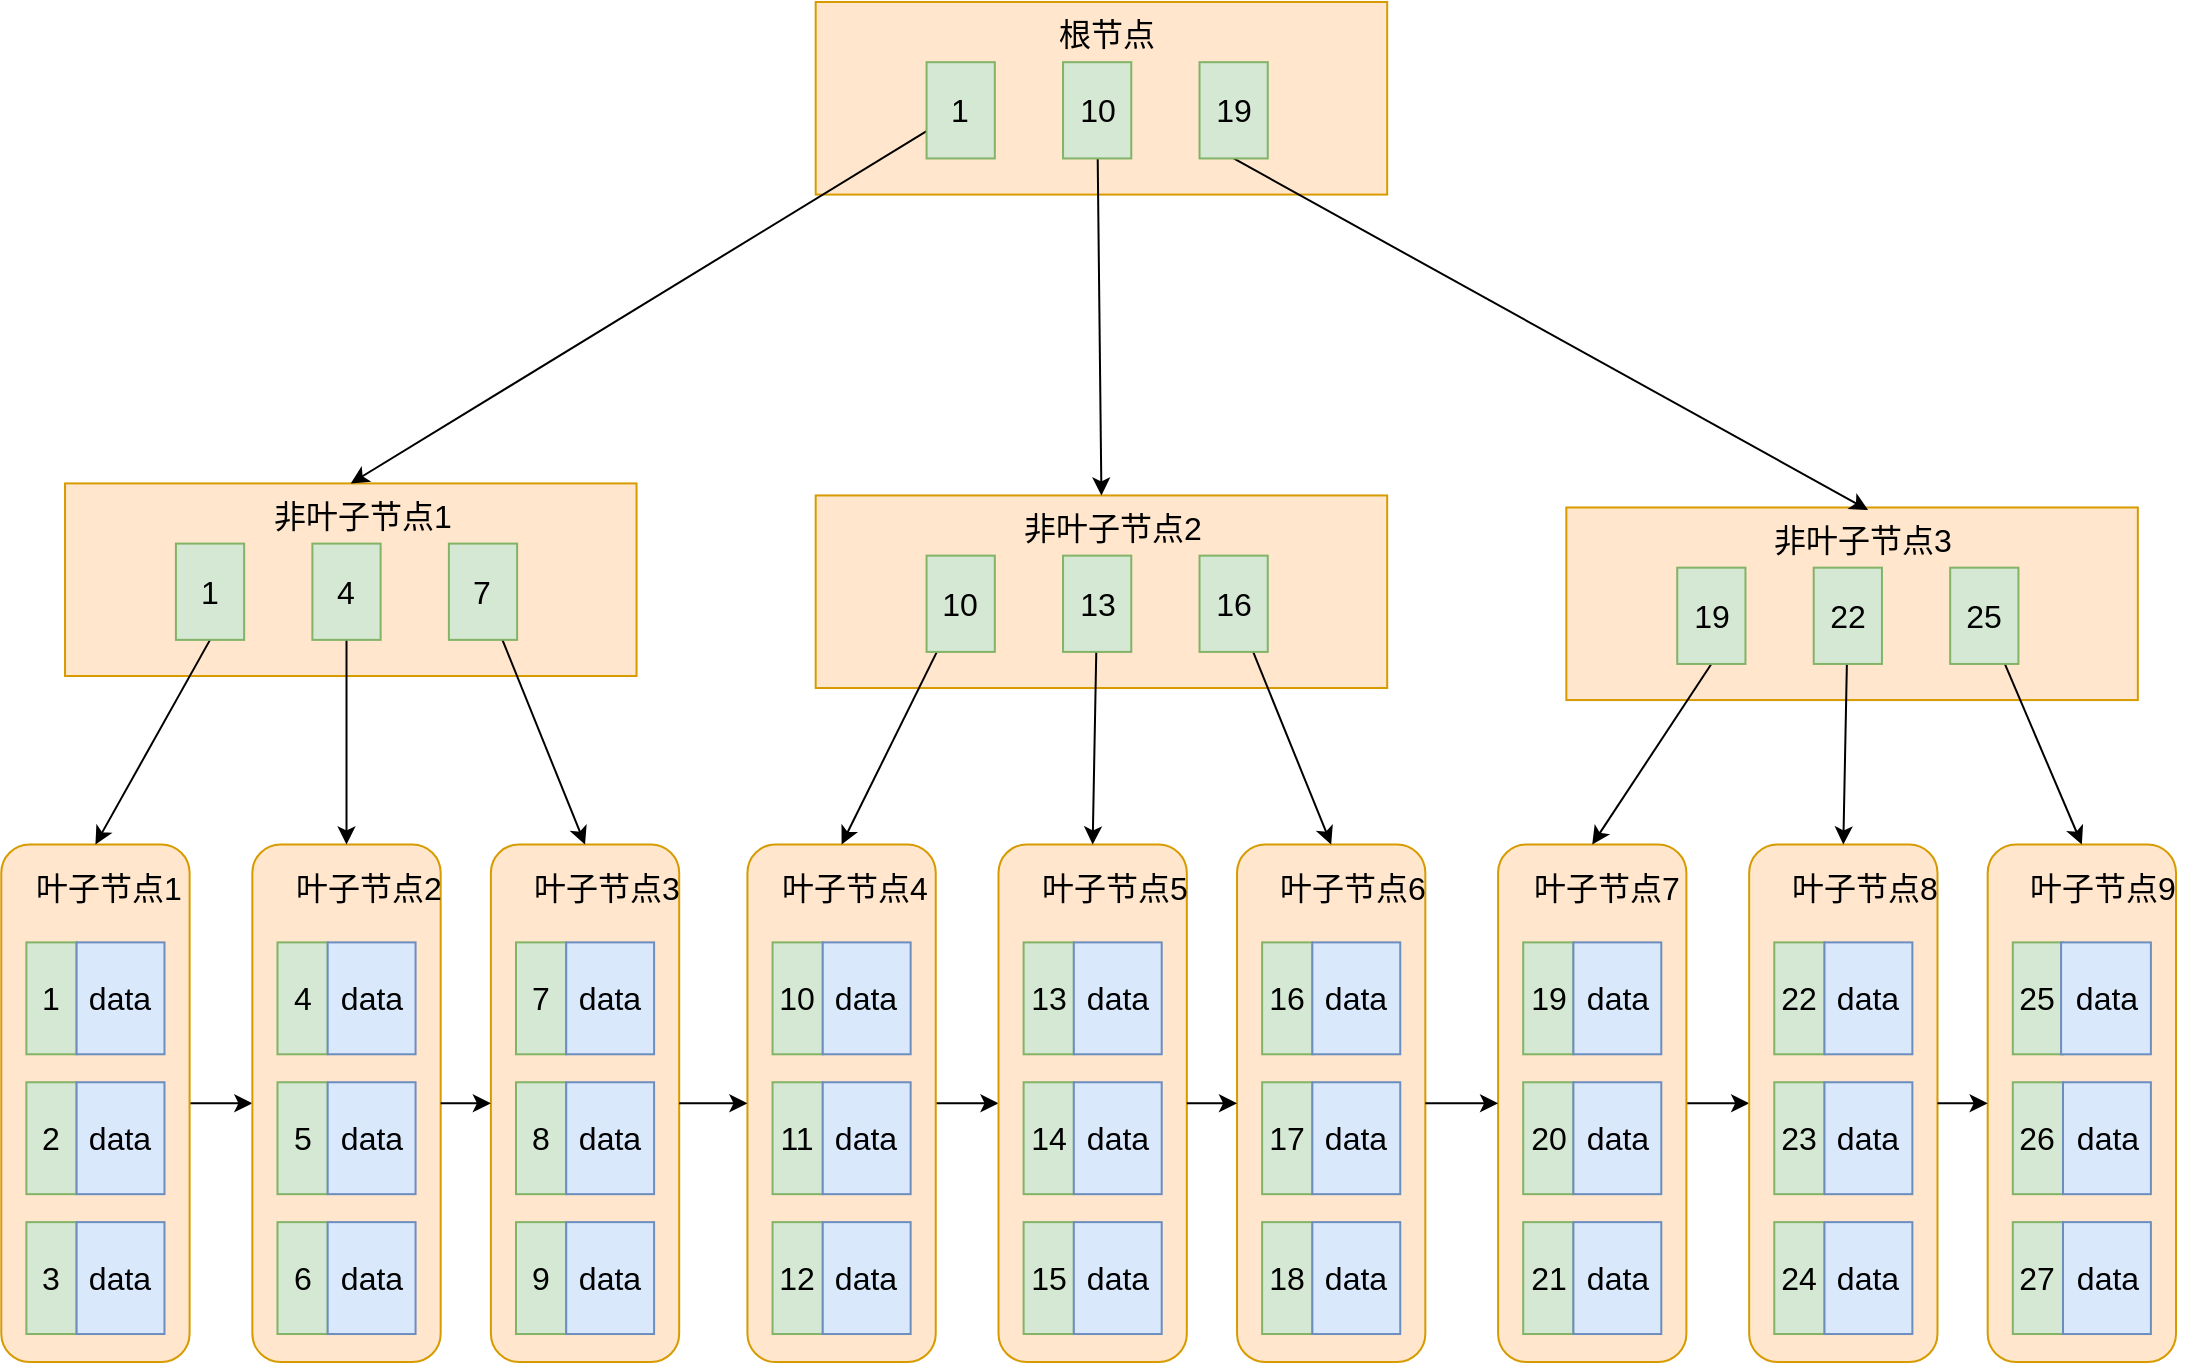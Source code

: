 <mxfile version="15.9.6" type="github">
  <diagram id="jwAzk1o8AVsPpnpvkqDc" name="Page-1">
    <mxGraphModel dx="1426" dy="1881" grid="1" gridSize="10" guides="1" tooltips="1" connect="1" arrows="1" fold="1" page="1" pageScale="1" pageWidth="827" pageHeight="1169" math="0" shadow="0">
      <root>
        <mxCell id="0" />
        <mxCell id="1" parent="0" />
        <mxCell id="VrDyhfGXfM7bItQIT4_n-161" value="" style="group" vertex="1" connectable="0" parent="1">
          <mxGeometry x="52.64" y="-60" width="1087.36" height="680" as="geometry" />
        </mxCell>
        <mxCell id="VrDyhfGXfM7bItQIT4_n-1" value="" style="rounded=0;whiteSpace=wrap;html=1;fontSize=16;fillColor=#ffe6cc;strokeColor=#d79b00;" vertex="1" parent="VrDyhfGXfM7bItQIT4_n-161">
          <mxGeometry x="31.869" y="240.708" width="285.761" height="96.283" as="geometry" />
        </mxCell>
        <mxCell id="VrDyhfGXfM7bItQIT4_n-45" value="" style="group" vertex="1" connectable="0" parent="VrDyhfGXfM7bItQIT4_n-161">
          <mxGeometry x="373.076" y="421.239" width="338.956" height="258.761" as="geometry" />
        </mxCell>
        <mxCell id="VrDyhfGXfM7bItQIT4_n-42" style="edgeStyle=orthogonalEdgeStyle;rounded=0;orthogonalLoop=1;jettySize=auto;html=1;entryX=0;entryY=0.5;entryDx=0;entryDy=0;fontSize=16;" edge="1" parent="VrDyhfGXfM7bItQIT4_n-45" source="VrDyhfGXfM7bItQIT4_n-17">
          <mxGeometry relative="1" as="geometry">
            <mxPoint x="125.539" y="129.381" as="targetPoint" />
          </mxGeometry>
        </mxCell>
        <mxCell id="VrDyhfGXfM7bItQIT4_n-17" value="" style="rounded=1;whiteSpace=wrap;html=1;fontSize=16;fillColor=#ffe6cc;strokeColor=#d79b00;" vertex="1" parent="VrDyhfGXfM7bItQIT4_n-45">
          <mxGeometry width="94.154" height="258.761" as="geometry" />
        </mxCell>
        <mxCell id="VrDyhfGXfM7bItQIT4_n-3" value="10" style="rounded=0;whiteSpace=wrap;html=1;fontSize=16;fillColor=#d5e8d4;strokeColor=#82b366;" vertex="1" parent="VrDyhfGXfM7bItQIT4_n-45">
          <mxGeometry x="12.554" y="48.955" width="25.108" height="55.948" as="geometry" />
        </mxCell>
        <mxCell id="VrDyhfGXfM7bItQIT4_n-6" value="data" style="rounded=0;whiteSpace=wrap;html=1;fontSize=16;fillColor=#dae8fc;strokeColor=#6c8ebf;" vertex="1" parent="VrDyhfGXfM7bItQIT4_n-45">
          <mxGeometry x="37.662" y="48.955" width="43.939" height="55.948" as="geometry" />
        </mxCell>
        <mxCell id="VrDyhfGXfM7bItQIT4_n-7" value="11" style="rounded=0;whiteSpace=wrap;html=1;fontSize=16;fillColor=#d5e8d4;strokeColor=#82b366;" vertex="1" parent="VrDyhfGXfM7bItQIT4_n-45">
          <mxGeometry x="12.554" y="118.89" width="25.108" height="55.948" as="geometry" />
        </mxCell>
        <mxCell id="VrDyhfGXfM7bItQIT4_n-8" value="data" style="rounded=0;whiteSpace=wrap;html=1;fontSize=16;fillColor=#dae8fc;strokeColor=#6c8ebf;" vertex="1" parent="VrDyhfGXfM7bItQIT4_n-45">
          <mxGeometry x="37.662" y="118.89" width="43.939" height="55.948" as="geometry" />
        </mxCell>
        <mxCell id="VrDyhfGXfM7bItQIT4_n-9" value="12" style="rounded=0;whiteSpace=wrap;html=1;fontSize=16;fillColor=#d5e8d4;strokeColor=#82b366;" vertex="1" parent="VrDyhfGXfM7bItQIT4_n-45">
          <mxGeometry x="12.554" y="188.826" width="25.108" height="55.948" as="geometry" />
        </mxCell>
        <mxCell id="VrDyhfGXfM7bItQIT4_n-10" value="data" style="rounded=0;whiteSpace=wrap;html=1;fontSize=16;fillColor=#dae8fc;strokeColor=#6c8ebf;" vertex="1" parent="VrDyhfGXfM7bItQIT4_n-45">
          <mxGeometry x="37.662" y="188.826" width="43.939" height="55.948" as="geometry" />
        </mxCell>
        <mxCell id="VrDyhfGXfM7bItQIT4_n-25" value="叶子节点4" style="text;html=1;align=center;verticalAlign=middle;resizable=0;points=[];autosize=1;strokeColor=none;fillColor=none;fontSize=16;" vertex="1" parent="VrDyhfGXfM7bItQIT4_n-45">
          <mxGeometry x="8.688" y="12.036" width="90" height="20" as="geometry" />
        </mxCell>
        <mxCell id="VrDyhfGXfM7bItQIT4_n-26" value="" style="rounded=1;whiteSpace=wrap;html=1;fontSize=16;fillColor=#ffe6cc;strokeColor=#d79b00;" vertex="1" parent="VrDyhfGXfM7bItQIT4_n-45">
          <mxGeometry x="125.54" width="94.154" height="258.761" as="geometry" />
        </mxCell>
        <mxCell id="VrDyhfGXfM7bItQIT4_n-27" value="13" style="rounded=0;whiteSpace=wrap;html=1;fontSize=16;fillColor=#d5e8d4;strokeColor=#82b366;" vertex="1" parent="VrDyhfGXfM7bItQIT4_n-45">
          <mxGeometry x="138.094" y="48.955" width="25.108" height="55.948" as="geometry" />
        </mxCell>
        <mxCell id="VrDyhfGXfM7bItQIT4_n-28" value="data" style="rounded=0;whiteSpace=wrap;html=1;fontSize=16;fillColor=#dae8fc;strokeColor=#6c8ebf;" vertex="1" parent="VrDyhfGXfM7bItQIT4_n-45">
          <mxGeometry x="163.201" y="48.955" width="43.939" height="55.948" as="geometry" />
        </mxCell>
        <mxCell id="VrDyhfGXfM7bItQIT4_n-29" value="14" style="rounded=0;whiteSpace=wrap;html=1;fontSize=16;fillColor=#d5e8d4;strokeColor=#82b366;" vertex="1" parent="VrDyhfGXfM7bItQIT4_n-45">
          <mxGeometry x="138.094" y="118.89" width="25.108" height="55.948" as="geometry" />
        </mxCell>
        <mxCell id="VrDyhfGXfM7bItQIT4_n-30" value="data" style="rounded=0;whiteSpace=wrap;html=1;fontSize=16;fillColor=#dae8fc;strokeColor=#6c8ebf;" vertex="1" parent="VrDyhfGXfM7bItQIT4_n-45">
          <mxGeometry x="163.201" y="118.89" width="43.939" height="55.948" as="geometry" />
        </mxCell>
        <mxCell id="VrDyhfGXfM7bItQIT4_n-31" value="15" style="rounded=0;whiteSpace=wrap;html=1;fontSize=16;fillColor=#d5e8d4;strokeColor=#82b366;" vertex="1" parent="VrDyhfGXfM7bItQIT4_n-45">
          <mxGeometry x="138.094" y="188.826" width="25.108" height="55.948" as="geometry" />
        </mxCell>
        <mxCell id="VrDyhfGXfM7bItQIT4_n-32" value="data" style="rounded=0;whiteSpace=wrap;html=1;fontSize=16;fillColor=#dae8fc;strokeColor=#6c8ebf;" vertex="1" parent="VrDyhfGXfM7bItQIT4_n-45">
          <mxGeometry x="163.201" y="188.826" width="43.939" height="55.948" as="geometry" />
        </mxCell>
        <mxCell id="VrDyhfGXfM7bItQIT4_n-33" value="叶子节点5" style="text;html=1;align=center;verticalAlign=middle;resizable=0;points=[];autosize=1;strokeColor=none;fillColor=none;fontSize=16;" vertex="1" parent="VrDyhfGXfM7bItQIT4_n-45">
          <mxGeometry x="138.092" y="12.036" width="90" height="20" as="geometry" />
        </mxCell>
        <mxCell id="VrDyhfGXfM7bItQIT4_n-34" value="" style="rounded=1;whiteSpace=wrap;html=1;fontSize=16;fillColor=#ffe6cc;strokeColor=#d79b00;" vertex="1" parent="VrDyhfGXfM7bItQIT4_n-45">
          <mxGeometry x="244.802" width="94.154" height="258.761" as="geometry" />
        </mxCell>
        <mxCell id="VrDyhfGXfM7bItQIT4_n-43" style="edgeStyle=orthogonalEdgeStyle;rounded=0;orthogonalLoop=1;jettySize=auto;html=1;entryX=0;entryY=0.5;entryDx=0;entryDy=0;fontSize=16;" edge="1" parent="VrDyhfGXfM7bItQIT4_n-45" source="VrDyhfGXfM7bItQIT4_n-26" target="VrDyhfGXfM7bItQIT4_n-34">
          <mxGeometry relative="1" as="geometry" />
        </mxCell>
        <mxCell id="VrDyhfGXfM7bItQIT4_n-35" value="16" style="rounded=0;whiteSpace=wrap;html=1;fontSize=16;fillColor=#d5e8d4;strokeColor=#82b366;" vertex="1" parent="VrDyhfGXfM7bItQIT4_n-45">
          <mxGeometry x="257.355" y="48.955" width="25.108" height="55.948" as="geometry" />
        </mxCell>
        <mxCell id="VrDyhfGXfM7bItQIT4_n-36" value="data" style="rounded=0;whiteSpace=wrap;html=1;fontSize=16;fillColor=#dae8fc;strokeColor=#6c8ebf;" vertex="1" parent="VrDyhfGXfM7bItQIT4_n-45">
          <mxGeometry x="282.463" y="48.955" width="43.939" height="55.948" as="geometry" />
        </mxCell>
        <mxCell id="VrDyhfGXfM7bItQIT4_n-37" value="17" style="rounded=0;whiteSpace=wrap;html=1;fontSize=16;fillColor=#d5e8d4;strokeColor=#82b366;" vertex="1" parent="VrDyhfGXfM7bItQIT4_n-45">
          <mxGeometry x="257.355" y="118.89" width="25.108" height="55.948" as="geometry" />
        </mxCell>
        <mxCell id="VrDyhfGXfM7bItQIT4_n-38" value="data" style="rounded=0;whiteSpace=wrap;html=1;fontSize=16;fillColor=#dae8fc;strokeColor=#6c8ebf;" vertex="1" parent="VrDyhfGXfM7bItQIT4_n-45">
          <mxGeometry x="282.463" y="118.89" width="43.939" height="55.948" as="geometry" />
        </mxCell>
        <mxCell id="VrDyhfGXfM7bItQIT4_n-39" value="18" style="rounded=0;whiteSpace=wrap;html=1;fontSize=16;fillColor=#d5e8d4;strokeColor=#82b366;" vertex="1" parent="VrDyhfGXfM7bItQIT4_n-45">
          <mxGeometry x="257.355" y="188.826" width="25.108" height="55.948" as="geometry" />
        </mxCell>
        <mxCell id="VrDyhfGXfM7bItQIT4_n-40" value="data" style="rounded=0;whiteSpace=wrap;html=1;fontSize=16;fillColor=#dae8fc;strokeColor=#6c8ebf;" vertex="1" parent="VrDyhfGXfM7bItQIT4_n-45">
          <mxGeometry x="282.463" y="188.826" width="43.939" height="55.948" as="geometry" />
        </mxCell>
        <mxCell id="VrDyhfGXfM7bItQIT4_n-41" value="叶子节点6" style="text;html=1;align=center;verticalAlign=middle;resizable=0;points=[];autosize=1;strokeColor=none;fillColor=none;fontSize=16;" vertex="1" parent="VrDyhfGXfM7bItQIT4_n-45">
          <mxGeometry x="257.354" y="12.036" width="90" height="20" as="geometry" />
        </mxCell>
        <mxCell id="VrDyhfGXfM7bItQIT4_n-46" value="" style="group" vertex="1" connectable="0" parent="VrDyhfGXfM7bItQIT4_n-161">
          <mxGeometry y="421.239" width="338.956" height="258.761" as="geometry" />
        </mxCell>
        <mxCell id="VrDyhfGXfM7bItQIT4_n-47" style="edgeStyle=orthogonalEdgeStyle;rounded=0;orthogonalLoop=1;jettySize=auto;html=1;entryX=0;entryY=0.5;entryDx=0;entryDy=0;fontSize=16;" edge="1" parent="VrDyhfGXfM7bItQIT4_n-46" source="VrDyhfGXfM7bItQIT4_n-48">
          <mxGeometry relative="1" as="geometry">
            <mxPoint x="125.539" y="129.381" as="targetPoint" />
          </mxGeometry>
        </mxCell>
        <mxCell id="VrDyhfGXfM7bItQIT4_n-48" value="" style="rounded=1;whiteSpace=wrap;html=1;fontSize=16;fillColor=#ffe6cc;strokeColor=#d79b00;" vertex="1" parent="VrDyhfGXfM7bItQIT4_n-46">
          <mxGeometry width="94.154" height="258.761" as="geometry" />
        </mxCell>
        <mxCell id="VrDyhfGXfM7bItQIT4_n-49" value="1" style="rounded=0;whiteSpace=wrap;html=1;fontSize=16;fillColor=#d5e8d4;strokeColor=#82b366;" vertex="1" parent="VrDyhfGXfM7bItQIT4_n-46">
          <mxGeometry x="12.554" y="48.955" width="25.108" height="55.948" as="geometry" />
        </mxCell>
        <mxCell id="VrDyhfGXfM7bItQIT4_n-50" value="data" style="rounded=0;whiteSpace=wrap;html=1;fontSize=16;fillColor=#dae8fc;strokeColor=#6c8ebf;" vertex="1" parent="VrDyhfGXfM7bItQIT4_n-46">
          <mxGeometry x="37.662" y="48.955" width="43.939" height="55.948" as="geometry" />
        </mxCell>
        <mxCell id="VrDyhfGXfM7bItQIT4_n-51" value="2" style="rounded=0;whiteSpace=wrap;html=1;fontSize=16;fillColor=#d5e8d4;strokeColor=#82b366;" vertex="1" parent="VrDyhfGXfM7bItQIT4_n-46">
          <mxGeometry x="12.554" y="118.89" width="25.108" height="55.948" as="geometry" />
        </mxCell>
        <mxCell id="VrDyhfGXfM7bItQIT4_n-52" value="data" style="rounded=0;whiteSpace=wrap;html=1;fontSize=16;fillColor=#dae8fc;strokeColor=#6c8ebf;" vertex="1" parent="VrDyhfGXfM7bItQIT4_n-46">
          <mxGeometry x="37.662" y="118.89" width="43.939" height="55.948" as="geometry" />
        </mxCell>
        <mxCell id="VrDyhfGXfM7bItQIT4_n-53" value="3" style="rounded=0;whiteSpace=wrap;html=1;fontSize=16;fillColor=#d5e8d4;strokeColor=#82b366;" vertex="1" parent="VrDyhfGXfM7bItQIT4_n-46">
          <mxGeometry x="12.554" y="188.826" width="25.108" height="55.948" as="geometry" />
        </mxCell>
        <mxCell id="VrDyhfGXfM7bItQIT4_n-54" value="data" style="rounded=0;whiteSpace=wrap;html=1;fontSize=16;fillColor=#dae8fc;strokeColor=#6c8ebf;" vertex="1" parent="VrDyhfGXfM7bItQIT4_n-46">
          <mxGeometry x="37.662" y="188.826" width="43.939" height="55.948" as="geometry" />
        </mxCell>
        <mxCell id="VrDyhfGXfM7bItQIT4_n-55" value="叶子节点1" style="text;html=1;align=center;verticalAlign=middle;resizable=0;points=[];autosize=1;strokeColor=none;fillColor=none;fontSize=16;" vertex="1" parent="VrDyhfGXfM7bItQIT4_n-46">
          <mxGeometry x="8.688" y="12.036" width="90" height="20" as="geometry" />
        </mxCell>
        <mxCell id="VrDyhfGXfM7bItQIT4_n-56" value="" style="rounded=1;whiteSpace=wrap;html=1;fontSize=16;fillColor=#ffe6cc;strokeColor=#d79b00;" vertex="1" parent="VrDyhfGXfM7bItQIT4_n-46">
          <mxGeometry x="125.54" width="94.154" height="258.761" as="geometry" />
        </mxCell>
        <mxCell id="VrDyhfGXfM7bItQIT4_n-57" value="4" style="rounded=0;whiteSpace=wrap;html=1;fontSize=16;fillColor=#d5e8d4;strokeColor=#82b366;" vertex="1" parent="VrDyhfGXfM7bItQIT4_n-46">
          <mxGeometry x="138.094" y="48.955" width="25.108" height="55.948" as="geometry" />
        </mxCell>
        <mxCell id="VrDyhfGXfM7bItQIT4_n-58" value="data" style="rounded=0;whiteSpace=wrap;html=1;fontSize=16;fillColor=#dae8fc;strokeColor=#6c8ebf;" vertex="1" parent="VrDyhfGXfM7bItQIT4_n-46">
          <mxGeometry x="163.201" y="48.955" width="43.939" height="55.948" as="geometry" />
        </mxCell>
        <mxCell id="VrDyhfGXfM7bItQIT4_n-59" value="5" style="rounded=0;whiteSpace=wrap;html=1;fontSize=16;fillColor=#d5e8d4;strokeColor=#82b366;" vertex="1" parent="VrDyhfGXfM7bItQIT4_n-46">
          <mxGeometry x="138.094" y="118.89" width="25.108" height="55.948" as="geometry" />
        </mxCell>
        <mxCell id="VrDyhfGXfM7bItQIT4_n-60" value="data" style="rounded=0;whiteSpace=wrap;html=1;fontSize=16;fillColor=#dae8fc;strokeColor=#6c8ebf;" vertex="1" parent="VrDyhfGXfM7bItQIT4_n-46">
          <mxGeometry x="163.201" y="118.89" width="43.939" height="55.948" as="geometry" />
        </mxCell>
        <mxCell id="VrDyhfGXfM7bItQIT4_n-61" value="6" style="rounded=0;whiteSpace=wrap;html=1;fontSize=16;fillColor=#d5e8d4;strokeColor=#82b366;" vertex="1" parent="VrDyhfGXfM7bItQIT4_n-46">
          <mxGeometry x="138.094" y="188.826" width="25.108" height="55.948" as="geometry" />
        </mxCell>
        <mxCell id="VrDyhfGXfM7bItQIT4_n-62" value="data" style="rounded=0;whiteSpace=wrap;html=1;fontSize=16;fillColor=#dae8fc;strokeColor=#6c8ebf;" vertex="1" parent="VrDyhfGXfM7bItQIT4_n-46">
          <mxGeometry x="163.201" y="188.826" width="43.939" height="55.948" as="geometry" />
        </mxCell>
        <mxCell id="VrDyhfGXfM7bItQIT4_n-63" value="叶子节点2" style="text;html=1;align=center;verticalAlign=middle;resizable=0;points=[];autosize=1;strokeColor=none;fillColor=none;fontSize=16;" vertex="1" parent="VrDyhfGXfM7bItQIT4_n-46">
          <mxGeometry x="138.092" y="12.036" width="90" height="20" as="geometry" />
        </mxCell>
        <mxCell id="VrDyhfGXfM7bItQIT4_n-64" value="" style="rounded=1;whiteSpace=wrap;html=1;fontSize=16;fillColor=#ffe6cc;strokeColor=#d79b00;" vertex="1" parent="VrDyhfGXfM7bItQIT4_n-46">
          <mxGeometry x="244.802" width="94.154" height="258.761" as="geometry" />
        </mxCell>
        <mxCell id="VrDyhfGXfM7bItQIT4_n-65" style="edgeStyle=orthogonalEdgeStyle;rounded=0;orthogonalLoop=1;jettySize=auto;html=1;entryX=0;entryY=0.5;entryDx=0;entryDy=0;fontSize=16;" edge="1" parent="VrDyhfGXfM7bItQIT4_n-46" source="VrDyhfGXfM7bItQIT4_n-56" target="VrDyhfGXfM7bItQIT4_n-64">
          <mxGeometry relative="1" as="geometry" />
        </mxCell>
        <mxCell id="VrDyhfGXfM7bItQIT4_n-66" value="7" style="rounded=0;whiteSpace=wrap;html=1;fontSize=16;fillColor=#d5e8d4;strokeColor=#82b366;" vertex="1" parent="VrDyhfGXfM7bItQIT4_n-46">
          <mxGeometry x="257.355" y="48.955" width="25.108" height="55.948" as="geometry" />
        </mxCell>
        <mxCell id="VrDyhfGXfM7bItQIT4_n-67" value="data" style="rounded=0;whiteSpace=wrap;html=1;fontSize=16;fillColor=#dae8fc;strokeColor=#6c8ebf;" vertex="1" parent="VrDyhfGXfM7bItQIT4_n-46">
          <mxGeometry x="282.463" y="48.955" width="43.939" height="55.948" as="geometry" />
        </mxCell>
        <mxCell id="VrDyhfGXfM7bItQIT4_n-68" value="8" style="rounded=0;whiteSpace=wrap;html=1;fontSize=16;fillColor=#d5e8d4;strokeColor=#82b366;" vertex="1" parent="VrDyhfGXfM7bItQIT4_n-46">
          <mxGeometry x="257.355" y="118.89" width="25.108" height="55.948" as="geometry" />
        </mxCell>
        <mxCell id="VrDyhfGXfM7bItQIT4_n-69" value="data" style="rounded=0;whiteSpace=wrap;html=1;fontSize=16;fillColor=#dae8fc;strokeColor=#6c8ebf;" vertex="1" parent="VrDyhfGXfM7bItQIT4_n-46">
          <mxGeometry x="282.463" y="118.89" width="43.939" height="55.948" as="geometry" />
        </mxCell>
        <mxCell id="VrDyhfGXfM7bItQIT4_n-70" value="9" style="rounded=0;whiteSpace=wrap;html=1;fontSize=16;fillColor=#d5e8d4;strokeColor=#82b366;" vertex="1" parent="VrDyhfGXfM7bItQIT4_n-46">
          <mxGeometry x="257.355" y="188.826" width="25.108" height="55.948" as="geometry" />
        </mxCell>
        <mxCell id="VrDyhfGXfM7bItQIT4_n-71" value="data" style="rounded=0;whiteSpace=wrap;html=1;fontSize=16;fillColor=#dae8fc;strokeColor=#6c8ebf;" vertex="1" parent="VrDyhfGXfM7bItQIT4_n-46">
          <mxGeometry x="282.463" y="188.826" width="43.939" height="55.948" as="geometry" />
        </mxCell>
        <mxCell id="VrDyhfGXfM7bItQIT4_n-72" value="叶子节点3" style="text;html=1;align=center;verticalAlign=middle;resizable=0;points=[];autosize=1;strokeColor=none;fillColor=none;fontSize=16;" vertex="1" parent="VrDyhfGXfM7bItQIT4_n-46">
          <mxGeometry x="257.354" y="12.036" width="90" height="20" as="geometry" />
        </mxCell>
        <mxCell id="VrDyhfGXfM7bItQIT4_n-73" value="" style="group" vertex="1" connectable="0" parent="VrDyhfGXfM7bItQIT4_n-161">
          <mxGeometry x="748.404" y="421.239" width="338.956" height="258.761" as="geometry" />
        </mxCell>
        <mxCell id="VrDyhfGXfM7bItQIT4_n-74" style="edgeStyle=orthogonalEdgeStyle;rounded=0;orthogonalLoop=1;jettySize=auto;html=1;entryX=0;entryY=0.5;entryDx=0;entryDy=0;fontSize=16;" edge="1" parent="VrDyhfGXfM7bItQIT4_n-73" source="VrDyhfGXfM7bItQIT4_n-75">
          <mxGeometry relative="1" as="geometry">
            <mxPoint x="125.539" y="129.381" as="targetPoint" />
          </mxGeometry>
        </mxCell>
        <mxCell id="VrDyhfGXfM7bItQIT4_n-75" value="" style="rounded=1;whiteSpace=wrap;html=1;fontSize=16;fillColor=#ffe6cc;strokeColor=#d79b00;" vertex="1" parent="VrDyhfGXfM7bItQIT4_n-73">
          <mxGeometry width="94.154" height="258.761" as="geometry" />
        </mxCell>
        <mxCell id="VrDyhfGXfM7bItQIT4_n-76" value="19" style="rounded=0;whiteSpace=wrap;html=1;fontSize=16;fillColor=#d5e8d4;strokeColor=#82b366;" vertex="1" parent="VrDyhfGXfM7bItQIT4_n-73">
          <mxGeometry x="12.554" y="48.955" width="25.108" height="55.948" as="geometry" />
        </mxCell>
        <mxCell id="VrDyhfGXfM7bItQIT4_n-77" value="data" style="rounded=0;whiteSpace=wrap;html=1;fontSize=16;fillColor=#dae8fc;strokeColor=#6c8ebf;" vertex="1" parent="VrDyhfGXfM7bItQIT4_n-73">
          <mxGeometry x="37.662" y="48.955" width="43.939" height="55.948" as="geometry" />
        </mxCell>
        <mxCell id="VrDyhfGXfM7bItQIT4_n-78" value="20" style="rounded=0;whiteSpace=wrap;html=1;fontSize=16;fillColor=#d5e8d4;strokeColor=#82b366;" vertex="1" parent="VrDyhfGXfM7bItQIT4_n-73">
          <mxGeometry x="12.554" y="118.89" width="25.108" height="55.948" as="geometry" />
        </mxCell>
        <mxCell id="VrDyhfGXfM7bItQIT4_n-79" value="data" style="rounded=0;whiteSpace=wrap;html=1;fontSize=16;fillColor=#dae8fc;strokeColor=#6c8ebf;" vertex="1" parent="VrDyhfGXfM7bItQIT4_n-73">
          <mxGeometry x="37.662" y="118.89" width="43.939" height="55.948" as="geometry" />
        </mxCell>
        <mxCell id="VrDyhfGXfM7bItQIT4_n-80" value="21" style="rounded=0;whiteSpace=wrap;html=1;fontSize=16;fillColor=#d5e8d4;strokeColor=#82b366;" vertex="1" parent="VrDyhfGXfM7bItQIT4_n-73">
          <mxGeometry x="12.554" y="188.826" width="25.108" height="55.948" as="geometry" />
        </mxCell>
        <mxCell id="VrDyhfGXfM7bItQIT4_n-81" value="data" style="rounded=0;whiteSpace=wrap;html=1;fontSize=16;fillColor=#dae8fc;strokeColor=#6c8ebf;" vertex="1" parent="VrDyhfGXfM7bItQIT4_n-73">
          <mxGeometry x="37.662" y="188.826" width="43.939" height="55.948" as="geometry" />
        </mxCell>
        <mxCell id="VrDyhfGXfM7bItQIT4_n-82" value="叶子节点7" style="text;html=1;align=center;verticalAlign=middle;resizable=0;points=[];autosize=1;strokeColor=none;fillColor=none;fontSize=16;" vertex="1" parent="VrDyhfGXfM7bItQIT4_n-73">
          <mxGeometry x="8.688" y="12.036" width="90" height="20" as="geometry" />
        </mxCell>
        <mxCell id="VrDyhfGXfM7bItQIT4_n-83" value="" style="rounded=1;whiteSpace=wrap;html=1;fontSize=16;fillColor=#ffe6cc;strokeColor=#d79b00;" vertex="1" parent="VrDyhfGXfM7bItQIT4_n-73">
          <mxGeometry x="125.54" width="94.154" height="258.761" as="geometry" />
        </mxCell>
        <mxCell id="VrDyhfGXfM7bItQIT4_n-84" value="22" style="rounded=0;whiteSpace=wrap;html=1;fontSize=16;fillColor=#d5e8d4;strokeColor=#82b366;" vertex="1" parent="VrDyhfGXfM7bItQIT4_n-73">
          <mxGeometry x="138.094" y="48.955" width="25.108" height="55.948" as="geometry" />
        </mxCell>
        <mxCell id="VrDyhfGXfM7bItQIT4_n-85" value="data" style="rounded=0;whiteSpace=wrap;html=1;fontSize=16;fillColor=#dae8fc;strokeColor=#6c8ebf;" vertex="1" parent="VrDyhfGXfM7bItQIT4_n-73">
          <mxGeometry x="163.201" y="48.955" width="43.939" height="55.948" as="geometry" />
        </mxCell>
        <mxCell id="VrDyhfGXfM7bItQIT4_n-86" value="23" style="rounded=0;whiteSpace=wrap;html=1;fontSize=16;fillColor=#d5e8d4;strokeColor=#82b366;" vertex="1" parent="VrDyhfGXfM7bItQIT4_n-73">
          <mxGeometry x="138.094" y="118.89" width="25.108" height="55.948" as="geometry" />
        </mxCell>
        <mxCell id="VrDyhfGXfM7bItQIT4_n-87" value="data" style="rounded=0;whiteSpace=wrap;html=1;fontSize=16;fillColor=#dae8fc;strokeColor=#6c8ebf;" vertex="1" parent="VrDyhfGXfM7bItQIT4_n-73">
          <mxGeometry x="163.201" y="118.89" width="43.939" height="55.948" as="geometry" />
        </mxCell>
        <mxCell id="VrDyhfGXfM7bItQIT4_n-88" value="24" style="rounded=0;whiteSpace=wrap;html=1;fontSize=16;fillColor=#d5e8d4;strokeColor=#82b366;" vertex="1" parent="VrDyhfGXfM7bItQIT4_n-73">
          <mxGeometry x="138.094" y="188.826" width="25.108" height="55.948" as="geometry" />
        </mxCell>
        <mxCell id="VrDyhfGXfM7bItQIT4_n-89" value="data" style="rounded=0;whiteSpace=wrap;html=1;fontSize=16;fillColor=#dae8fc;strokeColor=#6c8ebf;" vertex="1" parent="VrDyhfGXfM7bItQIT4_n-73">
          <mxGeometry x="163.201" y="188.826" width="43.939" height="55.948" as="geometry" />
        </mxCell>
        <mxCell id="VrDyhfGXfM7bItQIT4_n-90" value="叶子节点8" style="text;html=1;align=center;verticalAlign=middle;resizable=0;points=[];autosize=1;strokeColor=none;fillColor=none;fontSize=16;" vertex="1" parent="VrDyhfGXfM7bItQIT4_n-73">
          <mxGeometry x="138.092" y="12.036" width="90" height="20" as="geometry" />
        </mxCell>
        <mxCell id="VrDyhfGXfM7bItQIT4_n-91" value="" style="rounded=1;whiteSpace=wrap;html=1;fontSize=16;fillColor=#ffe6cc;strokeColor=#d79b00;" vertex="1" parent="VrDyhfGXfM7bItQIT4_n-73">
          <mxGeometry x="244.802" width="94.154" height="258.761" as="geometry" />
        </mxCell>
        <mxCell id="VrDyhfGXfM7bItQIT4_n-92" style="edgeStyle=orthogonalEdgeStyle;rounded=0;orthogonalLoop=1;jettySize=auto;html=1;entryX=0;entryY=0.5;entryDx=0;entryDy=0;fontSize=16;" edge="1" parent="VrDyhfGXfM7bItQIT4_n-73" source="VrDyhfGXfM7bItQIT4_n-83" target="VrDyhfGXfM7bItQIT4_n-91">
          <mxGeometry relative="1" as="geometry" />
        </mxCell>
        <mxCell id="VrDyhfGXfM7bItQIT4_n-93" value="25" style="rounded=0;whiteSpace=wrap;html=1;fontSize=16;fillColor=#d5e8d4;strokeColor=#82b366;" vertex="1" parent="VrDyhfGXfM7bItQIT4_n-73">
          <mxGeometry x="257.355" y="48.955" width="25.108" height="55.948" as="geometry" />
        </mxCell>
        <mxCell id="VrDyhfGXfM7bItQIT4_n-94" value="data" style="rounded=0;whiteSpace=wrap;html=1;fontSize=16;fillColor=#dae8fc;strokeColor=#6c8ebf;" vertex="1" parent="VrDyhfGXfM7bItQIT4_n-73">
          <mxGeometry x="281.496" y="48.96" width="44.903" height="55.953" as="geometry" />
        </mxCell>
        <mxCell id="VrDyhfGXfM7bItQIT4_n-95" value="26" style="rounded=0;whiteSpace=wrap;html=1;fontSize=16;fillColor=#d5e8d4;strokeColor=#82b366;" vertex="1" parent="VrDyhfGXfM7bItQIT4_n-73">
          <mxGeometry x="257.355" y="118.89" width="25.108" height="55.948" as="geometry" />
        </mxCell>
        <mxCell id="VrDyhfGXfM7bItQIT4_n-96" value="data" style="rounded=0;whiteSpace=wrap;html=1;fontSize=16;fillColor=#dae8fc;strokeColor=#6c8ebf;" vertex="1" parent="VrDyhfGXfM7bItQIT4_n-73">
          <mxGeometry x="282.463" y="118.89" width="43.939" height="55.948" as="geometry" />
        </mxCell>
        <mxCell id="VrDyhfGXfM7bItQIT4_n-97" value="27" style="rounded=0;whiteSpace=wrap;html=1;fontSize=16;fillColor=#d5e8d4;strokeColor=#82b366;" vertex="1" parent="VrDyhfGXfM7bItQIT4_n-73">
          <mxGeometry x="257.355" y="188.826" width="25.108" height="55.948" as="geometry" />
        </mxCell>
        <mxCell id="VrDyhfGXfM7bItQIT4_n-98" value="data" style="rounded=0;whiteSpace=wrap;html=1;fontSize=16;fillColor=#dae8fc;strokeColor=#6c8ebf;" vertex="1" parent="VrDyhfGXfM7bItQIT4_n-73">
          <mxGeometry x="282.463" y="188.826" width="43.939" height="55.948" as="geometry" />
        </mxCell>
        <mxCell id="VrDyhfGXfM7bItQIT4_n-99" value="叶子节点9" style="text;html=1;align=center;verticalAlign=middle;resizable=0;points=[];autosize=1;strokeColor=none;fillColor=none;fontSize=16;" vertex="1" parent="VrDyhfGXfM7bItQIT4_n-73">
          <mxGeometry x="257.354" y="12.036" width="90" height="20" as="geometry" />
        </mxCell>
        <mxCell id="VrDyhfGXfM7bItQIT4_n-100" style="edgeStyle=orthogonalEdgeStyle;rounded=0;orthogonalLoop=1;jettySize=auto;html=1;entryX=0;entryY=0.5;entryDx=0;entryDy=0;fontSize=16;" edge="1" parent="VrDyhfGXfM7bItQIT4_n-161" source="VrDyhfGXfM7bItQIT4_n-64" target="VrDyhfGXfM7bItQIT4_n-17">
          <mxGeometry relative="1" as="geometry" />
        </mxCell>
        <mxCell id="VrDyhfGXfM7bItQIT4_n-101" style="edgeStyle=orthogonalEdgeStyle;rounded=0;orthogonalLoop=1;jettySize=auto;html=1;entryX=0;entryY=0.5;entryDx=0;entryDy=0;fontSize=16;" edge="1" parent="VrDyhfGXfM7bItQIT4_n-161" source="VrDyhfGXfM7bItQIT4_n-34" target="VrDyhfGXfM7bItQIT4_n-75">
          <mxGeometry relative="1" as="geometry" />
        </mxCell>
        <mxCell id="VrDyhfGXfM7bItQIT4_n-134" style="rounded=0;orthogonalLoop=1;jettySize=auto;html=1;entryX=0.5;entryY=0;entryDx=0;entryDy=0;fontSize=16;exitX=0.5;exitY=1;exitDx=0;exitDy=0;" edge="1" parent="VrDyhfGXfM7bItQIT4_n-161" source="VrDyhfGXfM7bItQIT4_n-129" target="VrDyhfGXfM7bItQIT4_n-48">
          <mxGeometry relative="1" as="geometry" />
        </mxCell>
        <mxCell id="VrDyhfGXfM7bItQIT4_n-129" value="1" style="rounded=0;whiteSpace=wrap;html=1;fontSize=16;fillColor=#d5e8d4;strokeColor=#82b366;" vertex="1" parent="VrDyhfGXfM7bItQIT4_n-161">
          <mxGeometry x="87.315" y="270.796" width="34.121" height="48.142" as="geometry" />
        </mxCell>
        <mxCell id="VrDyhfGXfM7bItQIT4_n-135" style="edgeStyle=none;rounded=0;orthogonalLoop=1;jettySize=auto;html=1;entryX=0.5;entryY=0;entryDx=0;entryDy=0;fontSize=16;" edge="1" parent="VrDyhfGXfM7bItQIT4_n-161" source="VrDyhfGXfM7bItQIT4_n-130" target="VrDyhfGXfM7bItQIT4_n-56">
          <mxGeometry relative="1" as="geometry" />
        </mxCell>
        <mxCell id="VrDyhfGXfM7bItQIT4_n-130" value="4" style="rounded=0;whiteSpace=wrap;html=1;fontSize=16;fillColor=#d5e8d4;strokeColor=#82b366;" vertex="1" parent="VrDyhfGXfM7bItQIT4_n-161">
          <mxGeometry x="155.556" y="270.796" width="34.121" height="48.142" as="geometry" />
        </mxCell>
        <mxCell id="VrDyhfGXfM7bItQIT4_n-136" style="edgeStyle=none;rounded=0;orthogonalLoop=1;jettySize=auto;html=1;entryX=0.5;entryY=0;entryDx=0;entryDy=0;fontSize=16;" edge="1" parent="VrDyhfGXfM7bItQIT4_n-161" source="VrDyhfGXfM7bItQIT4_n-131" target="VrDyhfGXfM7bItQIT4_n-64">
          <mxGeometry relative="1" as="geometry" />
        </mxCell>
        <mxCell id="VrDyhfGXfM7bItQIT4_n-131" value="7" style="rounded=0;whiteSpace=wrap;html=1;fontSize=16;fillColor=#d5e8d4;strokeColor=#82b366;" vertex="1" parent="VrDyhfGXfM7bItQIT4_n-161">
          <mxGeometry x="223.798" y="270.796" width="34.121" height="48.142" as="geometry" />
        </mxCell>
        <mxCell id="VrDyhfGXfM7bItQIT4_n-132" value="非叶子节点1" style="text;html=1;align=center;verticalAlign=middle;resizable=0;points=[];autosize=1;strokeColor=none;fillColor=none;fontSize=16;" vertex="1" parent="VrDyhfGXfM7bItQIT4_n-161">
          <mxGeometry x="129.966" y="246.726" width="100" height="20" as="geometry" />
        </mxCell>
        <mxCell id="VrDyhfGXfM7bItQIT4_n-137" value="" style="rounded=0;whiteSpace=wrap;html=1;fontSize=16;fillColor=#ffe6cc;strokeColor=#d79b00;" vertex="1" parent="VrDyhfGXfM7bItQIT4_n-161">
          <mxGeometry x="407.197" y="246.726" width="285.761" height="96.283" as="geometry" />
        </mxCell>
        <mxCell id="VrDyhfGXfM7bItQIT4_n-142" style="edgeStyle=none;rounded=0;orthogonalLoop=1;jettySize=auto;html=1;entryX=0.5;entryY=0;entryDx=0;entryDy=0;fontSize=16;" edge="1" parent="VrDyhfGXfM7bItQIT4_n-161" source="VrDyhfGXfM7bItQIT4_n-138" target="VrDyhfGXfM7bItQIT4_n-17">
          <mxGeometry relative="1" as="geometry" />
        </mxCell>
        <mxCell id="VrDyhfGXfM7bItQIT4_n-138" value="10" style="rounded=0;whiteSpace=wrap;html=1;fontSize=16;fillColor=#d5e8d4;strokeColor=#82b366;" vertex="1" parent="VrDyhfGXfM7bItQIT4_n-161">
          <mxGeometry x="462.643" y="276.814" width="34.121" height="48.142" as="geometry" />
        </mxCell>
        <mxCell id="VrDyhfGXfM7bItQIT4_n-143" style="edgeStyle=none;rounded=0;orthogonalLoop=1;jettySize=auto;html=1;entryX=0.5;entryY=0;entryDx=0;entryDy=0;fontSize=16;" edge="1" parent="VrDyhfGXfM7bItQIT4_n-161" source="VrDyhfGXfM7bItQIT4_n-139" target="VrDyhfGXfM7bItQIT4_n-26">
          <mxGeometry relative="1" as="geometry" />
        </mxCell>
        <mxCell id="VrDyhfGXfM7bItQIT4_n-139" value="13" style="rounded=0;whiteSpace=wrap;html=1;fontSize=16;fillColor=#d5e8d4;strokeColor=#82b366;" vertex="1" parent="VrDyhfGXfM7bItQIT4_n-161">
          <mxGeometry x="530.885" y="276.814" width="34.121" height="48.142" as="geometry" />
        </mxCell>
        <mxCell id="VrDyhfGXfM7bItQIT4_n-144" style="edgeStyle=none;rounded=0;orthogonalLoop=1;jettySize=auto;html=1;entryX=0.5;entryY=0;entryDx=0;entryDy=0;fontSize=16;" edge="1" parent="VrDyhfGXfM7bItQIT4_n-161" source="VrDyhfGXfM7bItQIT4_n-140" target="VrDyhfGXfM7bItQIT4_n-34">
          <mxGeometry relative="1" as="geometry" />
        </mxCell>
        <mxCell id="VrDyhfGXfM7bItQIT4_n-140" value="16" style="rounded=0;whiteSpace=wrap;html=1;fontSize=16;fillColor=#d5e8d4;strokeColor=#82b366;" vertex="1" parent="VrDyhfGXfM7bItQIT4_n-161">
          <mxGeometry x="599.126" y="276.814" width="34.121" height="48.142" as="geometry" />
        </mxCell>
        <mxCell id="VrDyhfGXfM7bItQIT4_n-141" value="非叶子节点2" style="text;html=1;align=center;verticalAlign=middle;resizable=0;points=[];autosize=1;strokeColor=none;fillColor=none;fontSize=16;" vertex="1" parent="VrDyhfGXfM7bItQIT4_n-161">
          <mxGeometry x="505.294" y="252.743" width="100" height="20" as="geometry" />
        </mxCell>
        <mxCell id="VrDyhfGXfM7bItQIT4_n-145" value="" style="rounded=0;whiteSpace=wrap;html=1;fontSize=16;fillColor=#ffe6cc;strokeColor=#d79b00;" vertex="1" parent="VrDyhfGXfM7bItQIT4_n-161">
          <mxGeometry x="782.525" y="252.743" width="285.761" height="96.283" as="geometry" />
        </mxCell>
        <mxCell id="VrDyhfGXfM7bItQIT4_n-150" style="edgeStyle=none;rounded=0;orthogonalLoop=1;jettySize=auto;html=1;entryX=0.5;entryY=0;entryDx=0;entryDy=0;fontSize=16;exitX=0.5;exitY=1;exitDx=0;exitDy=0;" edge="1" parent="VrDyhfGXfM7bItQIT4_n-161" source="VrDyhfGXfM7bItQIT4_n-146" target="VrDyhfGXfM7bItQIT4_n-75">
          <mxGeometry relative="1" as="geometry" />
        </mxCell>
        <mxCell id="VrDyhfGXfM7bItQIT4_n-146" value="19" style="rounded=0;whiteSpace=wrap;html=1;fontSize=16;fillColor=#d5e8d4;strokeColor=#82b366;" vertex="1" parent="VrDyhfGXfM7bItQIT4_n-161">
          <mxGeometry x="837.971" y="282.832" width="34.121" height="48.142" as="geometry" />
        </mxCell>
        <mxCell id="VrDyhfGXfM7bItQIT4_n-151" style="edgeStyle=none;rounded=0;orthogonalLoop=1;jettySize=auto;html=1;entryX=0.5;entryY=0;entryDx=0;entryDy=0;fontSize=16;" edge="1" parent="VrDyhfGXfM7bItQIT4_n-161" source="VrDyhfGXfM7bItQIT4_n-147" target="VrDyhfGXfM7bItQIT4_n-83">
          <mxGeometry relative="1" as="geometry" />
        </mxCell>
        <mxCell id="VrDyhfGXfM7bItQIT4_n-147" value="22" style="rounded=0;whiteSpace=wrap;html=1;fontSize=16;fillColor=#d5e8d4;strokeColor=#82b366;" vertex="1" parent="VrDyhfGXfM7bItQIT4_n-161">
          <mxGeometry x="906.213" y="282.832" width="34.121" height="48.142" as="geometry" />
        </mxCell>
        <mxCell id="VrDyhfGXfM7bItQIT4_n-152" style="edgeStyle=none;rounded=0;orthogonalLoop=1;jettySize=auto;html=1;entryX=0.5;entryY=0;entryDx=0;entryDy=0;fontSize=16;" edge="1" parent="VrDyhfGXfM7bItQIT4_n-161" source="VrDyhfGXfM7bItQIT4_n-148" target="VrDyhfGXfM7bItQIT4_n-91">
          <mxGeometry relative="1" as="geometry" />
        </mxCell>
        <mxCell id="VrDyhfGXfM7bItQIT4_n-148" value="25" style="rounded=0;whiteSpace=wrap;html=1;fontSize=16;fillColor=#d5e8d4;strokeColor=#82b366;" vertex="1" parent="VrDyhfGXfM7bItQIT4_n-161">
          <mxGeometry x="974.454" y="282.832" width="34.121" height="48.142" as="geometry" />
        </mxCell>
        <mxCell id="VrDyhfGXfM7bItQIT4_n-149" value="非叶子节点3" style="text;html=1;align=center;verticalAlign=middle;resizable=0;points=[];autosize=1;strokeColor=none;fillColor=none;fontSize=16;" vertex="1" parent="VrDyhfGXfM7bItQIT4_n-161">
          <mxGeometry x="880.622" y="258.761" width="100" height="20" as="geometry" />
        </mxCell>
        <mxCell id="VrDyhfGXfM7bItQIT4_n-153" value="" style="rounded=0;whiteSpace=wrap;html=1;fontSize=16;fillColor=#ffe6cc;strokeColor=#d79b00;" vertex="1" parent="VrDyhfGXfM7bItQIT4_n-161">
          <mxGeometry x="407.197" width="285.761" height="96.283" as="geometry" />
        </mxCell>
        <mxCell id="VrDyhfGXfM7bItQIT4_n-160" style="edgeStyle=none;rounded=0;orthogonalLoop=1;jettySize=auto;html=1;entryX=0.5;entryY=0;entryDx=0;entryDy=0;fontSize=16;" edge="1" parent="VrDyhfGXfM7bItQIT4_n-161" source="VrDyhfGXfM7bItQIT4_n-154" target="VrDyhfGXfM7bItQIT4_n-1">
          <mxGeometry relative="1" as="geometry" />
        </mxCell>
        <mxCell id="VrDyhfGXfM7bItQIT4_n-154" value="1" style="rounded=0;whiteSpace=wrap;html=1;fontSize=16;fillColor=#d5e8d4;strokeColor=#82b366;" vertex="1" parent="VrDyhfGXfM7bItQIT4_n-161">
          <mxGeometry x="462.643" y="30.088" width="34.121" height="48.142" as="geometry" />
        </mxCell>
        <mxCell id="VrDyhfGXfM7bItQIT4_n-159" style="edgeStyle=none;rounded=0;orthogonalLoop=1;jettySize=auto;html=1;entryX=0.5;entryY=0;entryDx=0;entryDy=0;fontSize=16;" edge="1" parent="VrDyhfGXfM7bItQIT4_n-161" source="VrDyhfGXfM7bItQIT4_n-155" target="VrDyhfGXfM7bItQIT4_n-137">
          <mxGeometry relative="1" as="geometry" />
        </mxCell>
        <mxCell id="VrDyhfGXfM7bItQIT4_n-155" value="10" style="rounded=0;whiteSpace=wrap;html=1;fontSize=16;fillColor=#d5e8d4;strokeColor=#82b366;" vertex="1" parent="VrDyhfGXfM7bItQIT4_n-161">
          <mxGeometry x="530.885" y="30.088" width="34.121" height="48.142" as="geometry" />
        </mxCell>
        <mxCell id="VrDyhfGXfM7bItQIT4_n-158" style="edgeStyle=none;rounded=0;orthogonalLoop=1;jettySize=auto;html=1;entryX=0.528;entryY=0.013;entryDx=0;entryDy=0;entryPerimeter=0;fontSize=16;exitX=0.5;exitY=1;exitDx=0;exitDy=0;" edge="1" parent="VrDyhfGXfM7bItQIT4_n-161" source="VrDyhfGXfM7bItQIT4_n-156" target="VrDyhfGXfM7bItQIT4_n-145">
          <mxGeometry relative="1" as="geometry" />
        </mxCell>
        <mxCell id="VrDyhfGXfM7bItQIT4_n-156" value="19" style="rounded=0;whiteSpace=wrap;html=1;fontSize=16;fillColor=#d5e8d4;strokeColor=#82b366;" vertex="1" parent="VrDyhfGXfM7bItQIT4_n-161">
          <mxGeometry x="599.126" y="30.088" width="34.121" height="48.142" as="geometry" />
        </mxCell>
        <mxCell id="VrDyhfGXfM7bItQIT4_n-157" value="根节点" style="text;html=1;align=center;verticalAlign=middle;resizable=0;points=[];autosize=1;strokeColor=none;fillColor=none;fontSize=16;" vertex="1" parent="VrDyhfGXfM7bItQIT4_n-161">
          <mxGeometry x="522.355" y="6.018" width="60" height="20" as="geometry" />
        </mxCell>
      </root>
    </mxGraphModel>
  </diagram>
</mxfile>
